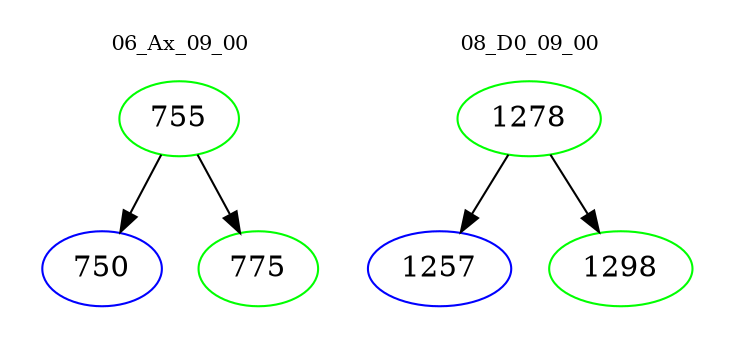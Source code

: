 digraph{
subgraph cluster_0 {
color = white
label = "06_Ax_09_00";
fontsize=10;
T0_755 [label="755", color="green"]
T0_755 -> T0_750 [color="black"]
T0_750 [label="750", color="blue"]
T0_755 -> T0_775 [color="black"]
T0_775 [label="775", color="green"]
}
subgraph cluster_1 {
color = white
label = "08_D0_09_00";
fontsize=10;
T1_1278 [label="1278", color="green"]
T1_1278 -> T1_1257 [color="black"]
T1_1257 [label="1257", color="blue"]
T1_1278 -> T1_1298 [color="black"]
T1_1298 [label="1298", color="green"]
}
}
